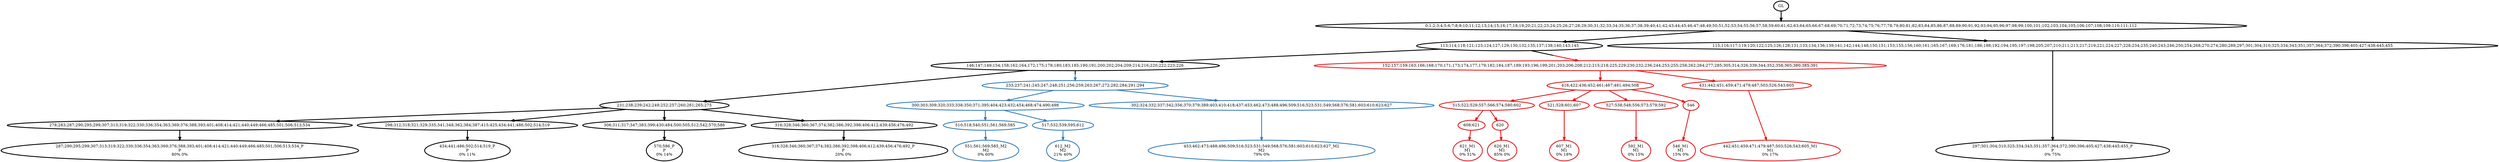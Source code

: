 digraph T {
	{
		rank=same
		31 [penwidth=3,colorscheme=set19,color=0,label="287;290;295;299;307;313;319;322;330;336;354;363;369;376;388;393;401;408;414;421;440;449;466;485;501;506;513;534_P\nP\n80% 0%"]
		29 [penwidth=3,colorscheme=set19,color=0,label="434;441;486;502;514;519_P\nP\n0% 11%"]
		27 [penwidth=3,colorscheme=set19,color=0,label="570;586_P\nP\n0% 14%"]
		25 [penwidth=3,colorscheme=set19,color=0,label="316;328;346;360;367;374;382;386;392;398;406;412;439;456;476;492_P\nP\n20% 0%"]
		23 [penwidth=3,colorscheme=set19,color=0,label="297;301;304;310;325;334;343;351;357;364;372;390;396;405;427;438;445;455_P\nP\n0% 75%"]
		19 [penwidth=3,colorscheme=set19,color=1,label="621_M1\nM1\n0% 51%"]
		17 [penwidth=3,colorscheme=set19,color=1,label="620_M1\nM1\n85% 0%"]
		15 [penwidth=3,colorscheme=set19,color=1,label="607_M1\nM1\n0% 18%"]
		13 [penwidth=3,colorscheme=set19,color=1,label="592_M1\nM1\n0% 15%"]
		11 [penwidth=3,colorscheme=set19,color=1,label="546_M1\nM1\n15% 0%"]
		9 [penwidth=3,colorscheme=set19,color=1,label="442;451;459;471;479;487;503;526;543;605_M1\nM1\n0% 17%"]
		6 [penwidth=3,colorscheme=set19,color=2,label="551;561;569;585_M2\nM2\n0% 60%"]
		4 [penwidth=3,colorscheme=set19,color=2,label="612_M2\nM2\n21% 40%"]
		2 [penwidth=3,colorscheme=set19,color=2,label="453;462;473;488;496;509;516;523;531;549;568;576;581;603;610;623;627_M2\nM2\n79% 0%"]
	}
	37 [penwidth=3,colorscheme=set19,color=0,label="GL"]
	36 [penwidth=3,colorscheme=set19,color=0,label="0;1;2;3;4;5;6;7;8;9;10;11;12;13;14;15;16;17;18;19;20;21;22;23;24;25;26;27;28;29;30;31;32;33;34;35;36;37;38;39;40;41;42;43;44;45;46;47;48;49;50;51;52;53;54;55;56;57;58;59;60;61;62;63;64;65;66;67;68;69;70;71;72;73;74;75;76;77;78;79;80;81;82;83;84;85;86;87;88;89;90;91;92;93;94;95;96;97;98;99;100;101;102;103;104;105;106;107;108;109;110;111;112"]
	35 [penwidth=3,colorscheme=set19,color=0,label="113;114;118;121;123;124;127;129;130;132;135;137;138;140;143;145"]
	34 [penwidth=3,colorscheme=set19,color=0,label="146;147;149;154;158;162;164;172;175;178;180;183;185;190;191;200;202;204;209;214;216;220;222;223;226"]
	33 [penwidth=3,colorscheme=set19,color=0,label="231;238;239;242;249;252;257;260;261;265;275"]
	32 [penwidth=3,colorscheme=set19,color=0,label="278;283;287;290;295;299;307;313;319;322;330;336;354;363;369;376;388;393;401;408;414;421;440;449;466;485;501;506;513;534"]
	30 [penwidth=3,colorscheme=set19,color=0,label="298;312;318;321;329;335;341;348;362;384;387;415;425;434;441;486;502;514;519"]
	28 [penwidth=3,colorscheme=set19,color=0,label="306;311;317;347;383;399;430;484;500;505;512;542;570;586"]
	26 [penwidth=3,colorscheme=set19,color=0,label="316;328;346;360;367;374;382;386;392;398;406;412;439;456;476;492"]
	24 [penwidth=3,colorscheme=set19,color=0,label="115;116;117;119;120;122;125;126;128;131;133;134;136;139;141;142;144;148;150;151;153;155;156;160;161;165;167;169;176;181;186;188;192;194;195;197;198;205;207;210;211;213;217;219;221;224;227;228;234;235;240;243;246;250;254;268;270;274;280;289;297;301;304;310;325;334;343;351;357;364;372;390;396;405;427;438;445;455"]
	22 [penwidth=3,colorscheme=set19,color=1,label="416;422;436;452;461;467;481;494;508"]
	21 [penwidth=3,colorscheme=set19,color=1,label="515;522;529;557;566;574;580;602"]
	20 [penwidth=3,colorscheme=set19,color=1,label="608;621"]
	18 [penwidth=3,colorscheme=set19,color=1,label="620"]
	16 [penwidth=3,colorscheme=set19,color=1,label="521;528;601;607"]
	14 [penwidth=3,colorscheme=set19,color=1,label="527;538;548;556;573;579;592"]
	12 [penwidth=3,colorscheme=set19,color=1,label="546"]
	10 [penwidth=3,colorscheme=set19,color=1,label="431;442;451;459;471;479;487;503;526;543;605"]
	8 [penwidth=3,colorscheme=set19,color=2,label="300;303;309;320;333;338;350;371;395;404;423;432;454;468;474;490;498"]
	7 [penwidth=3,colorscheme=set19,color=2,label="510;518;540;551;561;569;585"]
	5 [penwidth=3,colorscheme=set19,color=2,label="517;532;539;595;612"]
	3 [penwidth=3,colorscheme=set19,color=2,label="302;324;332;337;342;356;370;379;389;403;410;418;437;453;462;473;488;496;509;516;523;531;549;568;576;581;603;610;623;627"]
	1 [penwidth=3,colorscheme=set19,color=1,label="152;157;159;163;166;168;170;171;173;174;177;179;182;184;187;189;193;196;199;201;203;206;208;212;215;218;225;229;230;232;236;244;253;255;258;262;264;277;285;305;314;326;339;344;352;358;365;380;385;391"]
	0 [penwidth=3,colorscheme=set19,color=2,label="233;237;241;245;247;248;251;256;259;263;267;272;282;284;291;294"]
	37 -> 36 [penwidth=3,colorscheme=set19,color=0]
	36 -> 35 [penwidth=3,colorscheme=set19,color=0]
	36 -> 24 [penwidth=3,colorscheme=set19,color=0]
	35 -> 34 [penwidth=3,colorscheme=set19,color=0]
	35 -> 1 [penwidth=3,colorscheme=set19,color="0;0.5:1"]
	34 -> 33 [penwidth=3,colorscheme=set19,color=0]
	34 -> 0 [penwidth=3,colorscheme=set19,color="0;0.5:2"]
	33 -> 26 [penwidth=3,colorscheme=set19,color=0]
	33 -> 28 [penwidth=3,colorscheme=set19,color=0]
	33 -> 30 [penwidth=3,colorscheme=set19,color=0]
	33 -> 32 [penwidth=3,colorscheme=set19,color=0]
	32 -> 31 [penwidth=3,colorscheme=set19,color=0]
	30 -> 29 [penwidth=3,colorscheme=set19,color=0]
	28 -> 27 [penwidth=3,colorscheme=set19,color=0]
	26 -> 25 [penwidth=3,colorscheme=set19,color=0]
	24 -> 23 [penwidth=3,colorscheme=set19,color=0]
	22 -> 21 [penwidth=3,colorscheme=set19,color=1]
	22 -> 12 [penwidth=3,colorscheme=set19,color=1]
	22 -> 14 [penwidth=3,colorscheme=set19,color=1]
	22 -> 16 [penwidth=3,colorscheme=set19,color=1]
	21 -> 18 [penwidth=3,colorscheme=set19,color=1]
	21 -> 20 [penwidth=3,colorscheme=set19,color=1]
	20 -> 19 [penwidth=3,colorscheme=set19,color=1]
	18 -> 17 [penwidth=3,colorscheme=set19,color=1]
	16 -> 15 [penwidth=3,colorscheme=set19,color=1]
	14 -> 13 [penwidth=3,colorscheme=set19,color=1]
	12 -> 11 [penwidth=3,colorscheme=set19,color=1]
	10 -> 9 [penwidth=3,colorscheme=set19,color=1]
	8 -> 5 [penwidth=3,colorscheme=set19,color=2]
	8 -> 7 [penwidth=3,colorscheme=set19,color=2]
	7 -> 6 [penwidth=3,colorscheme=set19,color=2]
	5 -> 4 [penwidth=3,colorscheme=set19,color=2]
	3 -> 2 [penwidth=3,colorscheme=set19,color=2]
	1 -> 22 [penwidth=3,colorscheme=set19,color=1]
	1 -> 10 [penwidth=3,colorscheme=set19,color=1]
	0 -> 8 [penwidth=3,colorscheme=set19,color=2]
	0 -> 3 [penwidth=3,colorscheme=set19,color=2]
}
